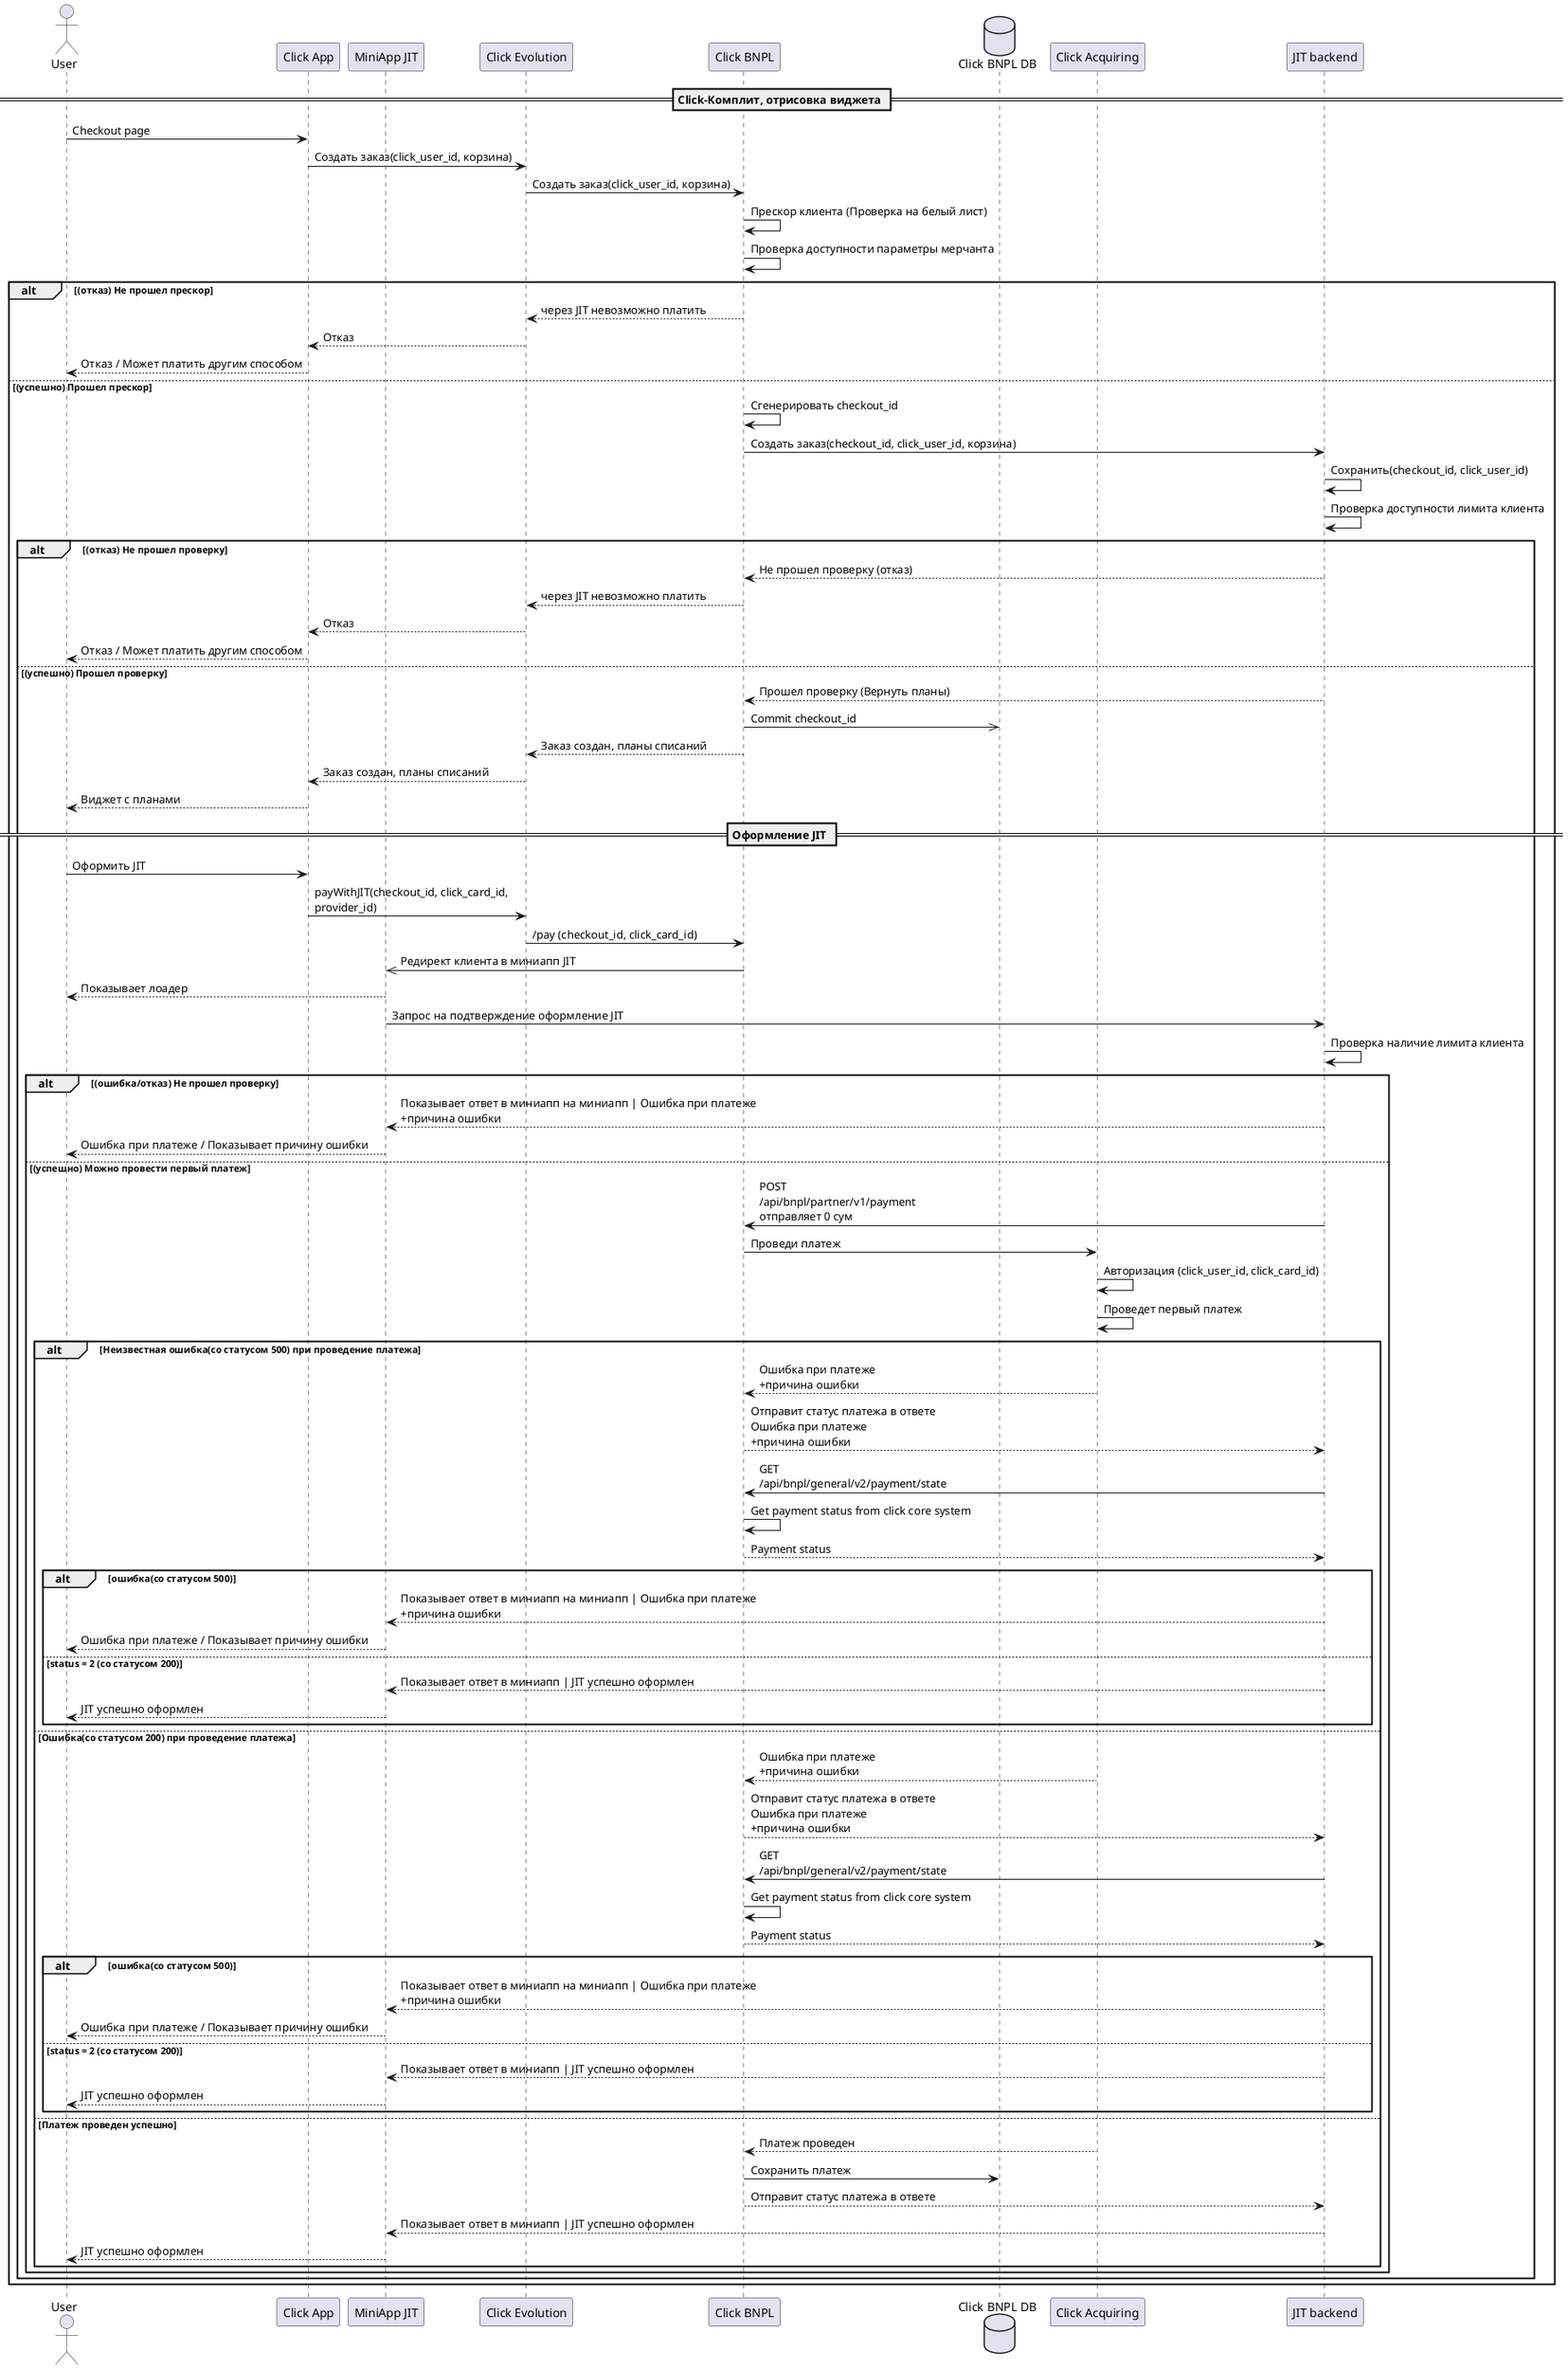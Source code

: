 @startuml

actor User
participant "Click App" as CA
participant "MiniApp JIT" as miniJit
participant "Click Evolution" as CE
participant "Click BNPL" as CBNPL
database "Click BNPL DB" as CBNPLDB
participant "Click Acquiring" as CAcquiring
participant "JIT backend" as jitBack



== Click-Комплит, отрисовка виджета ==

User -> CA: Checkout page
CA -> CE : Создать заказ(click_user_id, корзина)
CE -> CBNPL : Создать заказ(click_user_id, корзина)
CBNPL -> CBNPL: Прескор клиента (Проверка на белый лист)
CBNPL -> CBNPL: Проверка доступности параметры мерчанта 
alt (отказ) Не прошел прескор 
CBNPL --> CE: через JIT невозможно платить
CE --> CA: Отказ
CA --> User: Отказ / Может платить другим способом
else (успешно) Прошел прескор
CBNPL -> CBNPL : Сгенерировать checkout_id
CBNPL -> jitBack : Создать заказ(checkout_id, click_user_id, корзина)
jitBack -> jitBack : Сохранить(checkout_id, click_user_id) 
jitBack -> jitBack: Проверка доступности лимита клиента

alt (отказ) Не прошел проверку
jitBack --> CBNPL: Не прошел проверку (отказ)
CBNPL --> CE: через JIT невозможно платить
CE --> CA: Отказ
CA --> User: Отказ / Может платить другим способом

else (успешно) Прошел проверку
jitBack --> CBNPL: Прошел проверку (Вернуть планы)
CBNPL ->> CBNPLDB: Commit checkout_id
CBNPL --> CE: Заказ создан, планы списаний
CE --> CA: Заказ создан, планы списаний
CA --> User: Виджет с планами

== Оформление JIT ==

User -> CA: Оформить JIT
CA -> CE: payWithJIT(checkout_id, click_card_id, \nprovider_id)

CE -> CBNPL: /pay (checkout_id, click_card_id)
CBNPL ->> miniJit: Редирект клиента в миниапп JIT
miniJit --> User: Показывает лоадер
miniJit -> jitBack: Запрос на подтверждение оформление JIT
jitBack -> jitBack: Проверка наличие лимита клиента
alt (ошибка/отказ) Не прошел проверку
jitBack --> miniJit: Показывает ответ в миниапп на миниапп | Ошибка при платеже \n+причина ошибки
miniJit --> User: Ошибка при платеже / Показывает причину ошибки
else (успешно) Можно провести первый платеж
jitBack -> CBNPL: POST \n/api/bnpl/partner/v1/payment \nотправляет 0 сум
CBNPL -> CAcquiring: Проведи платеж
CAcquiring -> CAcquiring: Авторизация (click_user_id, click_card_id)
CAcquiring -> CAcquiring: Проведет первый платеж
alt Неизвестная ошибка(со статусом 500) при проведение платежа
CAcquiring --> CBNPL: Ошибка при платеже \n+причина ошибки
CBNPL --> jitBack: Отправит статус платежа в ответе \nОшибка при платеже \n+причина ошибки
jitBack -> CBNPL: GET \n/api/bnpl/general/v2/payment/state
CBNPL -> CBNPL: Get payment status from click core system
CBNPL --> jitBack: Payment status
alt ошибка(со статусом 500)
jitBack --> miniJit: Показывает ответ в миниапп на миниапп | Ошибка при платеже \n+причина ошибки
miniJit --> User: Ошибка при платеже / Показывает причину ошибки
else status = 2 (со статусом 200)
jitBack --> miniJit: Показывает ответ в миниапп | JIT успешно оформлен
miniJit --> User: JIT успешно оформлен
end
else Ошибка(со статусом 200) при проведение платежа
CAcquiring --> CBNPL: Ошибка при платеже \n+причина ошибки
CBNPL --> jitBack: Отправит статус платежа в ответе \nОшибка при платеже \n+причина ошибки
jitBack -> CBNPL: GET \n/api/bnpl/general/v2/payment/state
CBNPL -> CBNPL: Get payment status from click core system
CBNPL --> jitBack: Payment status
alt ошибка(со статусом 500)
jitBack --> miniJit: Показывает ответ в миниапп на миниапп | Ошибка при платеже \n+причина ошибки
miniJit --> User: Ошибка при платеже / Показывает причину ошибки
else status = 2 (со статусом 200)
jitBack --> miniJit: Показывает ответ в миниапп | JIT успешно оформлен
miniJit --> User: JIT успешно оформлен
end
else Платеж проведен успешно
CAcquiring --> CBNPL: Платеж проведен
CBNPL -> CBNPLDB: Сохранить платеж
CBNPL --> jitBack: Отправит статус платежа в ответе
jitBack --> miniJit: Показывает ответ в миниапп | JIT успешно оформлен
miniJit --> User: JIT успешно оформлен

end
end
end
end

@enduml
